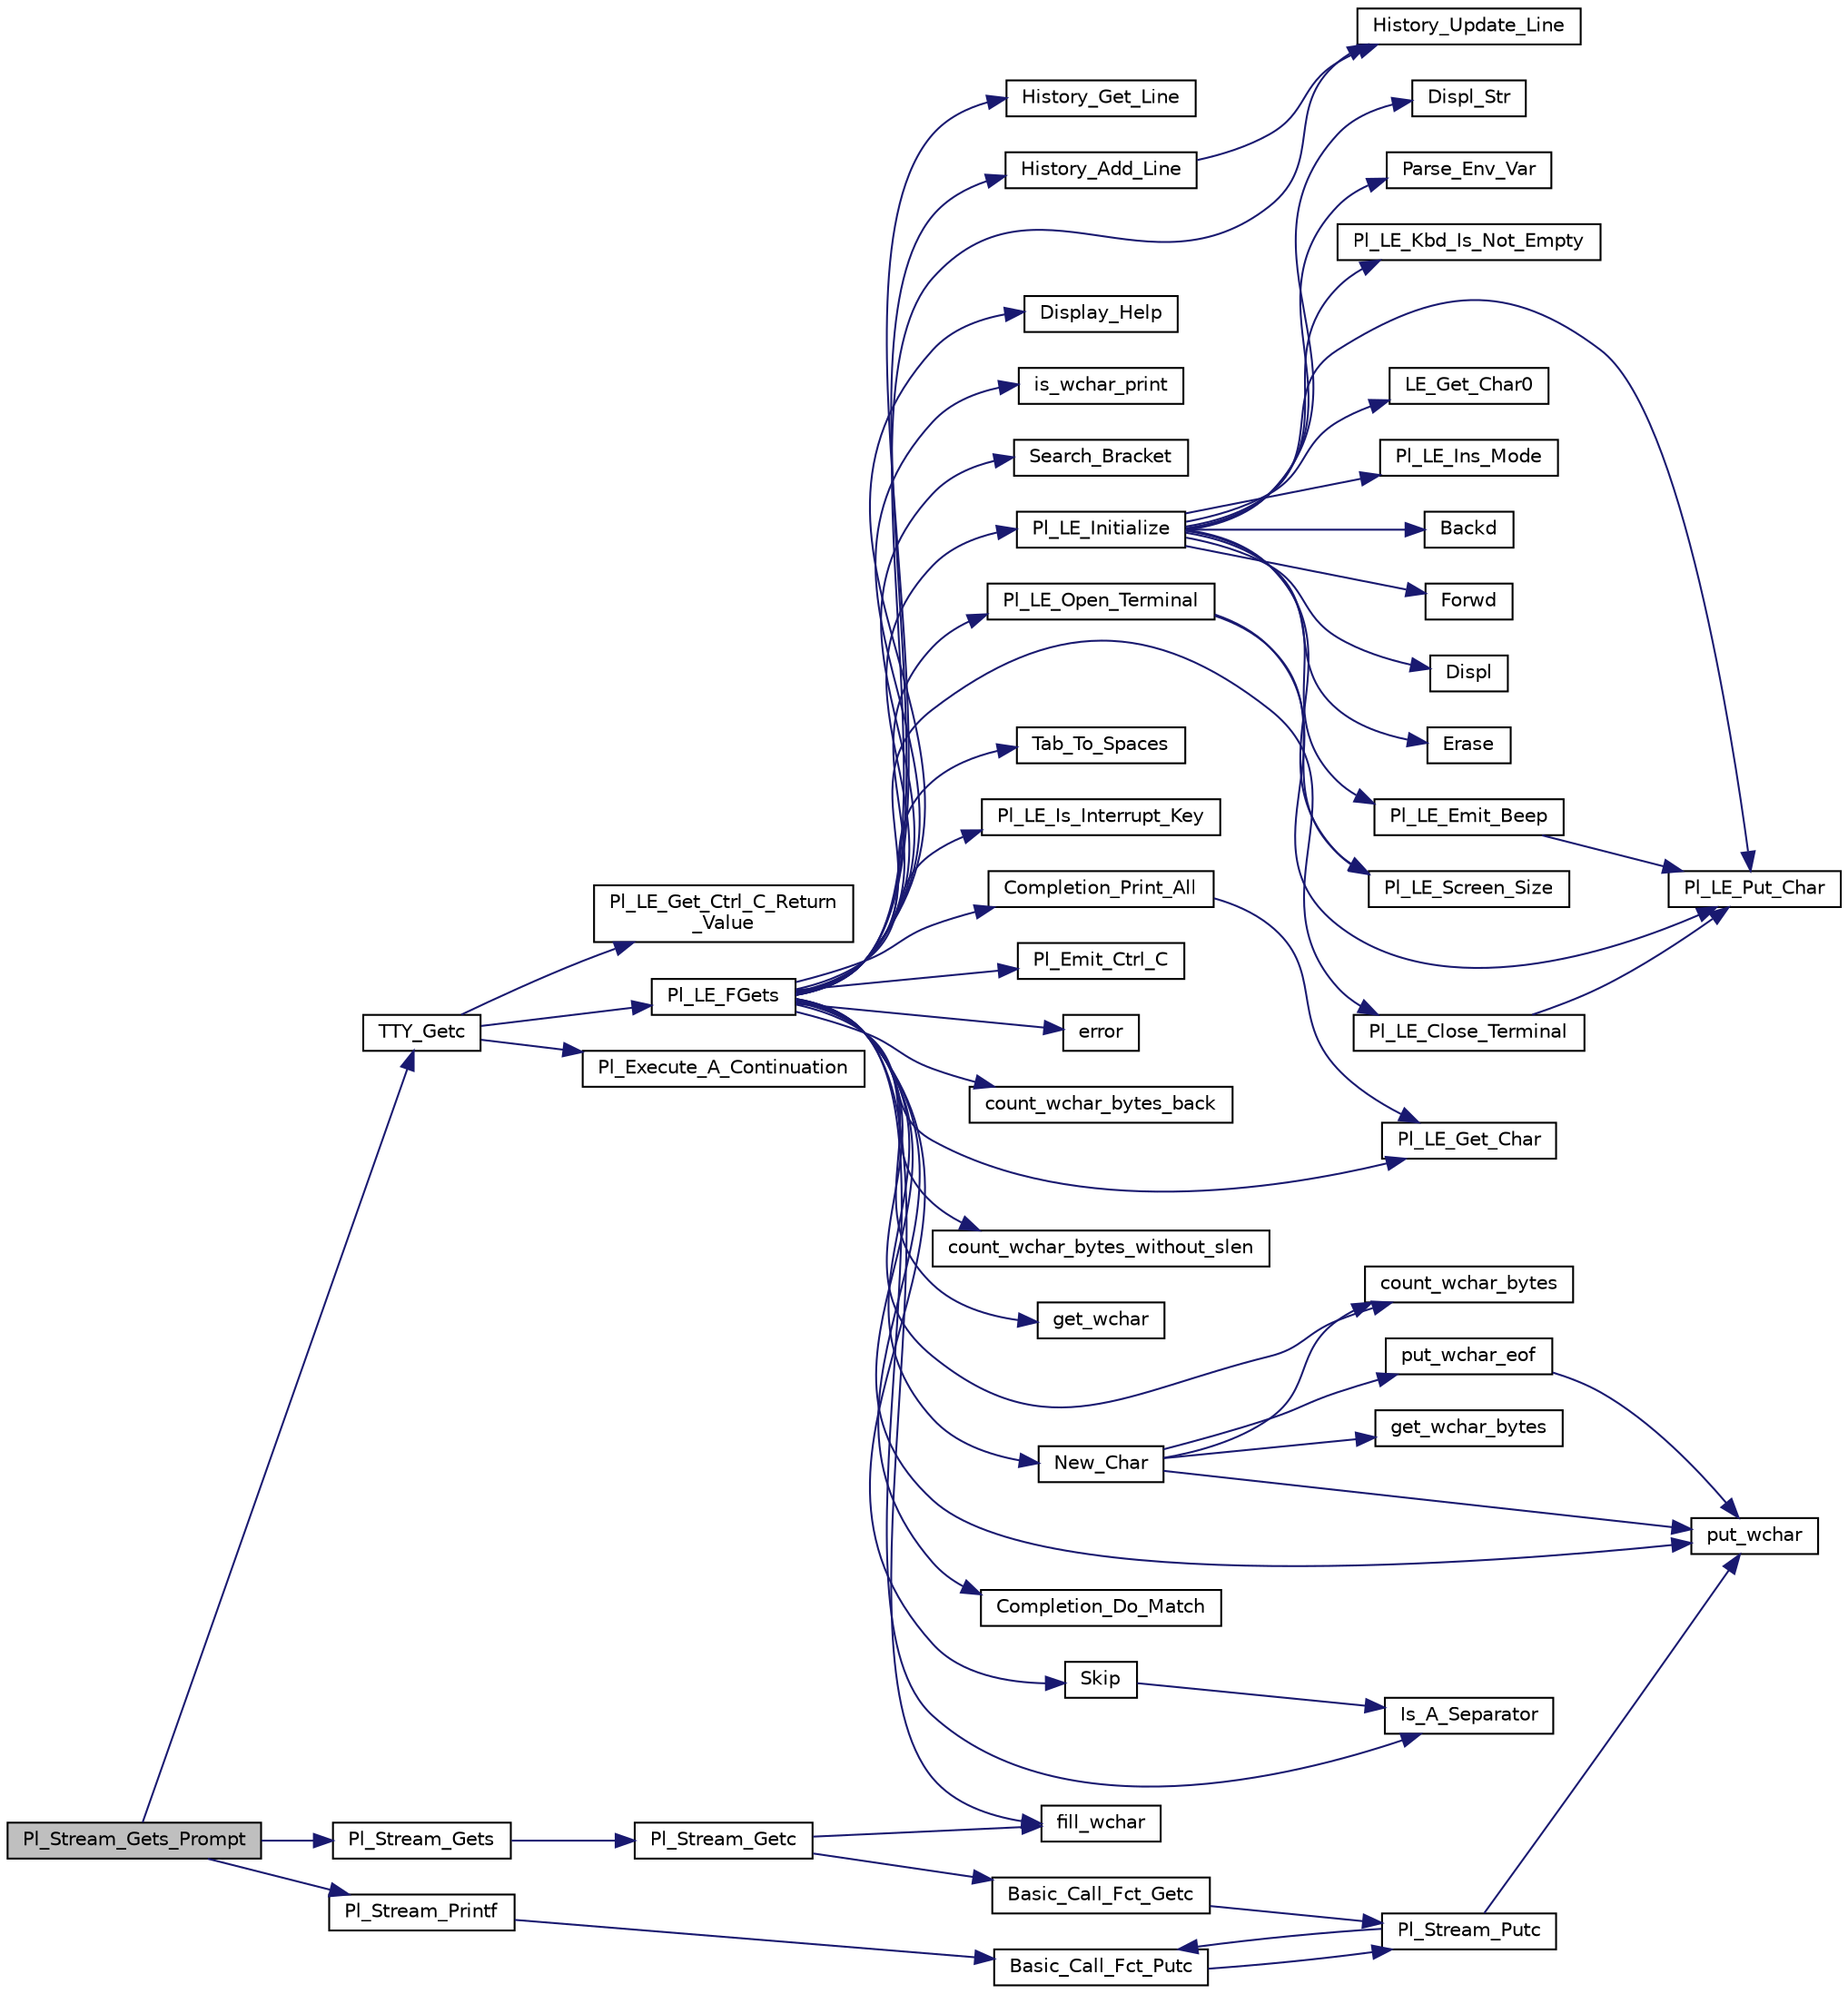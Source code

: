 digraph "Pl_Stream_Gets_Prompt"
{
  edge [fontname="Helvetica",fontsize="10",labelfontname="Helvetica",labelfontsize="10"];
  node [fontname="Helvetica",fontsize="10",shape=record];
  rankdir="LR";
  Node1 [label="Pl_Stream_Gets_Prompt",height=0.2,width=0.4,color="black", fillcolor="grey75", style="filled", fontcolor="black"];
  Node1 -> Node2 [color="midnightblue",fontsize="10",style="solid",fontname="Helvetica"];
  Node2 [label="TTY_Getc",height=0.2,width=0.4,color="black", fillcolor="white", style="filled",URL="$stream__supp_8c.html#af724b584a512fb1443bbf02c4ae0d153"];
  Node2 -> Node3 [color="midnightblue",fontsize="10",style="solid",fontname="Helvetica"];
  Node3 [label="Pl_LE_FGets",height=0.2,width=0.4,color="black", fillcolor="white", style="filled",URL="$linedit_8c.html#afc3f434a6c8f1502ac218732fbc625f5"];
  Node3 -> Node4 [color="midnightblue",fontsize="10",style="solid",fontname="Helvetica"];
  Node4 [label="Pl_LE_Initialize",height=0.2,width=0.4,color="black", fillcolor="white", style="filled",URL="$linedit_8h.html#ac18d0902bdc62942c4bd445ee73d6be3"];
  Node4 -> Node5 [color="midnightblue",fontsize="10",style="solid",fontname="Helvetica"];
  Node5 [label="Parse_Env_Var",height=0.2,width=0.4,color="black", fillcolor="white", style="filled",URL="$terminal_8c.html#acae08e63a234477bf1257da8b7aed42c"];
  Node4 -> Node6 [color="midnightblue",fontsize="10",style="solid",fontname="Helvetica"];
  Node6 [label="Pl_LE_Screen_Size",height=0.2,width=0.4,color="black", fillcolor="white", style="filled",URL="$terminal_8c.html#a469ee04c4859e98fe1f6db021e90bfb9"];
  Node4 -> Node7 [color="midnightblue",fontsize="10",style="solid",fontname="Helvetica"];
  Node7 [label="Pl_LE_Kbd_Is_Not_Empty",height=0.2,width=0.4,color="black", fillcolor="white", style="filled",URL="$terminal_8c.html#aad5032ec003db7a3e1a4ead642d2b1c9"];
  Node4 -> Node8 [color="midnightblue",fontsize="10",style="solid",fontname="Helvetica"];
  Node8 [label="Pl_LE_Put_Char",height=0.2,width=0.4,color="black", fillcolor="white", style="filled",URL="$terminal_8c.html#a590b70bbd0e7ba502d794565a3652c9f"];
  Node4 -> Node9 [color="midnightblue",fontsize="10",style="solid",fontname="Helvetica"];
  Node9 [label="LE_Get_Char0",height=0.2,width=0.4,color="black", fillcolor="white", style="filled",URL="$terminal_8c.html#a3ad10c9f5ddd471af1f250302534f4dd"];
  Node4 -> Node10 [color="midnightblue",fontsize="10",style="solid",fontname="Helvetica"];
  Node10 [label="Pl_LE_Ins_Mode",height=0.2,width=0.4,color="black", fillcolor="white", style="filled",URL="$terminal_8c.html#a6cb08cdfcbb59cbdd3d55c4b3e282c6c"];
  Node4 -> Node11 [color="midnightblue",fontsize="10",style="solid",fontname="Helvetica"];
  Node11 [label="Pl_LE_Emit_Beep",height=0.2,width=0.4,color="black", fillcolor="white", style="filled",URL="$terminal_8c.html#aa38becdbe98fa5a404ff0ef7d9bbeb34"];
  Node11 -> Node8 [color="midnightblue",fontsize="10",style="solid",fontname="Helvetica"];
  Node4 -> Node12 [color="midnightblue",fontsize="10",style="solid",fontname="Helvetica"];
  Node12 [label="Backd",height=0.2,width=0.4,color="black", fillcolor="white", style="filled",URL="$terminal_8c.html#a5509aba58312f5bbb8ab5392cc98a19c"];
  Node4 -> Node13 [color="midnightblue",fontsize="10",style="solid",fontname="Helvetica"];
  Node13 [label="Forwd",height=0.2,width=0.4,color="black", fillcolor="white", style="filled",URL="$terminal_8c.html#ad618abf9b110b77f60d00d7406fc31e1"];
  Node4 -> Node14 [color="midnightblue",fontsize="10",style="solid",fontname="Helvetica"];
  Node14 [label="Displ",height=0.2,width=0.4,color="black", fillcolor="white", style="filled",URL="$terminal_8c.html#a1df289842cb88ce5520533c6a2797a4a"];
  Node4 -> Node15 [color="midnightblue",fontsize="10",style="solid",fontname="Helvetica"];
  Node15 [label="Erase",height=0.2,width=0.4,color="black", fillcolor="white", style="filled",URL="$terminal_8c.html#affbb006cd6d0f1e67633b91508894e9d"];
  Node4 -> Node16 [color="midnightblue",fontsize="10",style="solid",fontname="Helvetica"];
  Node16 [label="Displ_Str",height=0.2,width=0.4,color="black", fillcolor="white", style="filled",URL="$terminal_8c.html#a8123f431a3b3a083d2f9b5f4396a31ee"];
  Node3 -> Node17 [color="midnightblue",fontsize="10",style="solid",fontname="Helvetica"];
  Node17 [label="Pl_LE_Open_Terminal",height=0.2,width=0.4,color="black", fillcolor="white", style="filled",URL="$terminal_8c.html#a8f4c06bf782ce1bb4449753a4ca99403"];
  Node17 -> Node6 [color="midnightblue",fontsize="10",style="solid",fontname="Helvetica"];
  Node17 -> Node8 [color="midnightblue",fontsize="10",style="solid",fontname="Helvetica"];
  Node3 -> Node18 [color="midnightblue",fontsize="10",style="solid",fontname="Helvetica"];
  Node18 [label="Pl_LE_Get_Char",height=0.2,width=0.4,color="black", fillcolor="white", style="filled",URL="$terminal_8c.html#ab03c9c3058c416b43852eb4ad9d30971"];
  Node3 -> Node19 [color="midnightblue",fontsize="10",style="solid",fontname="Helvetica"];
  Node19 [label="Tab_To_Spaces",height=0.2,width=0.4,color="black", fillcolor="white", style="filled",URL="$linedit_8c.html#ad206710a078c5a14704d33b117268d95"];
  Node3 -> Node20 [color="midnightblue",fontsize="10",style="solid",fontname="Helvetica"];
  Node20 [label="fill_wchar",height=0.2,width=0.4,color="black", fillcolor="white", style="filled",URL="$pl__wchar_8c.html#a5df5e221fa5cbadce849a7e73c5dc4ad"];
  Node3 -> Node21 [color="midnightblue",fontsize="10",style="solid",fontname="Helvetica"];
  Node21 [label="Pl_LE_Is_Interrupt_Key",height=0.2,width=0.4,color="black", fillcolor="white", style="filled",URL="$terminal_8c.html#a37099f929a26503fda2d259a8e20b938"];
  Node3 -> Node22 [color="midnightblue",fontsize="10",style="solid",fontname="Helvetica"];
  Node22 [label="Pl_LE_Close_Terminal",height=0.2,width=0.4,color="black", fillcolor="white", style="filled",URL="$terminal_8c.html#a27adb2b5e5dd607c0b7bd5bd10ca2281"];
  Node22 -> Node8 [color="midnightblue",fontsize="10",style="solid",fontname="Helvetica"];
  Node3 -> Node23 [color="midnightblue",fontsize="10",style="solid",fontname="Helvetica"];
  Node23 [label="Pl_Emit_Ctrl_C",height=0.2,width=0.4,color="black", fillcolor="white", style="filled",URL="$ctrl__c_8c.html#a54ec36423ca739ef1e56e092deb57ad1"];
  Node3 -> Node24 [color="midnightblue",fontsize="10",style="solid",fontname="Helvetica"];
  Node24 [label="error",height=0.2,width=0.4,color="black", fillcolor="white", style="filled",URL="$chkma_8c.html#a518288848eb2471573b6581060452931"];
  Node3 -> Node25 [color="midnightblue",fontsize="10",style="solid",fontname="Helvetica"];
  Node25 [label="count_wchar_bytes_back",height=0.2,width=0.4,color="black", fillcolor="white", style="filled",URL="$pl__wchar_8c.html#ab0dd4afe17e311d855c11aee577eecdb"];
  Node3 -> Node26 [color="midnightblue",fontsize="10",style="solid",fontname="Helvetica"];
  Node26 [label="count_wchar_bytes",height=0.2,width=0.4,color="black", fillcolor="white", style="filled",URL="$pl__wchar_8c.html#afa9feb443cef2f8da40dd45a8c0e273d"];
  Node3 -> Node27 [color="midnightblue",fontsize="10",style="solid",fontname="Helvetica"];
  Node27 [label="count_wchar_bytes_without_slen",height=0.2,width=0.4,color="black", fillcolor="white", style="filled",URL="$pl__wchar_8c.html#a118e1ed8186e82a376d922702a7a8a82"];
  Node3 -> Node28 [color="midnightblue",fontsize="10",style="solid",fontname="Helvetica"];
  Node28 [label="get_wchar",height=0.2,width=0.4,color="black", fillcolor="white", style="filled",URL="$pl__wchar_8c.html#aae8b097c7c2a9e49a67ea8a905051904"];
  Node3 -> Node29 [color="midnightblue",fontsize="10",style="solid",fontname="Helvetica"];
  Node29 [label="New_Char",height=0.2,width=0.4,color="black", fillcolor="white", style="filled",URL="$linedit_8c.html#aebb161ce36a3dd90b7acd272e2c91df0"];
  Node29 -> Node30 [color="midnightblue",fontsize="10",style="solid",fontname="Helvetica"];
  Node30 [label="get_wchar_bytes",height=0.2,width=0.4,color="black", fillcolor="white", style="filled",URL="$pl__wchar_8c.html#addb2416249b2b193fb9f904199551a92"];
  Node29 -> Node26 [color="midnightblue",fontsize="10",style="solid",fontname="Helvetica"];
  Node29 -> Node31 [color="midnightblue",fontsize="10",style="solid",fontname="Helvetica"];
  Node31 [label="put_wchar",height=0.2,width=0.4,color="black", fillcolor="white", style="filled",URL="$pl__wchar_8c.html#a31bcb7c7ad4174170702cb4399feb8e3"];
  Node29 -> Node32 [color="midnightblue",fontsize="10",style="solid",fontname="Helvetica"];
  Node32 [label="put_wchar_eof",height=0.2,width=0.4,color="black", fillcolor="white", style="filled",URL="$pl__wchar_8c.html#a0e3acef785ce9c91e56ba566193d4cee"];
  Node32 -> Node31 [color="midnightblue",fontsize="10",style="solid",fontname="Helvetica"];
  Node3 -> Node33 [color="midnightblue",fontsize="10",style="solid",fontname="Helvetica"];
  Node33 [label="Skip",height=0.2,width=0.4,color="black", fillcolor="white", style="filled",URL="$linedit_8c.html#a4aaf04c5cf36f808274012b7efe59d9d"];
  Node33 -> Node34 [color="midnightblue",fontsize="10",style="solid",fontname="Helvetica"];
  Node34 [label="Is_A_Separator",height=0.2,width=0.4,color="black", fillcolor="white", style="filled",URL="$linedit_8c.html#a4ea5295db8faa5611cbecadb2bdac046"];
  Node3 -> Node34 [color="midnightblue",fontsize="10",style="solid",fontname="Helvetica"];
  Node3 -> Node35 [color="midnightblue",fontsize="10",style="solid",fontname="Helvetica"];
  Node35 [label="Completion_Print_All",height=0.2,width=0.4,color="black", fillcolor="white", style="filled",URL="$linedit_8c.html#adbd65989f4f07bd70b23ac9aeb99382f"];
  Node35 -> Node18 [color="midnightblue",fontsize="10",style="solid",fontname="Helvetica"];
  Node3 -> Node36 [color="midnightblue",fontsize="10",style="solid",fontname="Helvetica"];
  Node36 [label="Completion_Do_Match",height=0.2,width=0.4,color="black", fillcolor="white", style="filled",URL="$linedit_8c.html#a2b917181276549bd7ba1c57097754ad6"];
  Node3 -> Node31 [color="midnightblue",fontsize="10",style="solid",fontname="Helvetica"];
  Node3 -> Node37 [color="midnightblue",fontsize="10",style="solid",fontname="Helvetica"];
  Node37 [label="History_Add_Line",height=0.2,width=0.4,color="black", fillcolor="white", style="filled",URL="$linedit_8c.html#a8357da237162c90ddc0049738856e46c"];
  Node37 -> Node38 [color="midnightblue",fontsize="10",style="solid",fontname="Helvetica"];
  Node38 [label="History_Update_Line",height=0.2,width=0.4,color="black", fillcolor="white", style="filled",URL="$linedit_8c.html#afb0e5e386360e90f03053b6833026659"];
  Node3 -> Node38 [color="midnightblue",fontsize="10",style="solid",fontname="Helvetica"];
  Node3 -> Node39 [color="midnightblue",fontsize="10",style="solid",fontname="Helvetica"];
  Node39 [label="History_Get_Line",height=0.2,width=0.4,color="black", fillcolor="white", style="filled",URL="$linedit_8c.html#afcfa248464c16c700dfac8420ef23e68"];
  Node3 -> Node40 [color="midnightblue",fontsize="10",style="solid",fontname="Helvetica"];
  Node40 [label="Display_Help",height=0.2,width=0.4,color="black", fillcolor="white", style="filled",URL="$linedit_8c.html#a09be5e8eeb7b4aa4bd65000b7a7ea1e1"];
  Node3 -> Node41 [color="midnightblue",fontsize="10",style="solid",fontname="Helvetica"];
  Node41 [label="is_wchar_print",height=0.2,width=0.4,color="black", fillcolor="white", style="filled",URL="$pl__wchar_8c.html#ab651da38c28b6407c6fe7a1f50260a1a"];
  Node3 -> Node42 [color="midnightblue",fontsize="10",style="solid",fontname="Helvetica"];
  Node42 [label="Search_Bracket",height=0.2,width=0.4,color="black", fillcolor="white", style="filled",URL="$linedit_8c.html#ac5f90334dbe4af7b0efad01a1d73a016"];
  Node2 -> Node43 [color="midnightblue",fontsize="10",style="solid",fontname="Helvetica"];
  Node43 [label="Pl_Execute_A_Continuation",height=0.2,width=0.4,color="black", fillcolor="white", style="filled",URL="$engine_8c.html#ae0fcb6df66410fd57c52a0ba16527642"];
  Node2 -> Node44 [color="midnightblue",fontsize="10",style="solid",fontname="Helvetica"];
  Node44 [label="Pl_LE_Get_Ctrl_C_Return\l_Value",height=0.2,width=0.4,color="black", fillcolor="white", style="filled",URL="$linedit_8c.html#a984bc5e9cc15fffd69d6a5a95aedbe05"];
  Node1 -> Node45 [color="midnightblue",fontsize="10",style="solid",fontname="Helvetica"];
  Node45 [label="Pl_Stream_Printf",height=0.2,width=0.4,color="black", fillcolor="white", style="filled",URL="$stream__supp_8c.html#aa0a1fdfbaae9e476151527d87510c0eb"];
  Node45 -> Node46 [color="midnightblue",fontsize="10",style="solid",fontname="Helvetica"];
  Node46 [label="Basic_Call_Fct_Putc",height=0.2,width=0.4,color="black", fillcolor="white", style="filled",URL="$stream__supp_8c.html#a8f331c65c933f08991e3d6622ffe538f"];
  Node46 -> Node47 [color="midnightblue",fontsize="10",style="solid",fontname="Helvetica"];
  Node47 [label="Pl_Stream_Putc",height=0.2,width=0.4,color="black", fillcolor="white", style="filled",URL="$stream__supp_8c.html#aaa89ed2e422788cf2648a9228868c1b6"];
  Node47 -> Node31 [color="midnightblue",fontsize="10",style="solid",fontname="Helvetica"];
  Node47 -> Node46 [color="midnightblue",fontsize="10",style="solid",fontname="Helvetica"];
  Node1 -> Node48 [color="midnightblue",fontsize="10",style="solid",fontname="Helvetica"];
  Node48 [label="Pl_Stream_Gets",height=0.2,width=0.4,color="black", fillcolor="white", style="filled",URL="$stream__supp_8c.html#a0e2bdf5638e94d1e5a89c9e88d4e885c"];
  Node48 -> Node49 [color="midnightblue",fontsize="10",style="solid",fontname="Helvetica"];
  Node49 [label="Pl_Stream_Getc",height=0.2,width=0.4,color="black", fillcolor="white", style="filled",URL="$stream__supp_8c.html#a8889ae46064e72cc556ee7ba019f482f"];
  Node49 -> Node50 [color="midnightblue",fontsize="10",style="solid",fontname="Helvetica"];
  Node50 [label="Basic_Call_Fct_Getc",height=0.2,width=0.4,color="black", fillcolor="white", style="filled",URL="$stream__supp_8c.html#a60433157a606a8a781ead4648af6cc87"];
  Node50 -> Node47 [color="midnightblue",fontsize="10",style="solid",fontname="Helvetica"];
  Node49 -> Node20 [color="midnightblue",fontsize="10",style="solid",fontname="Helvetica"];
}
